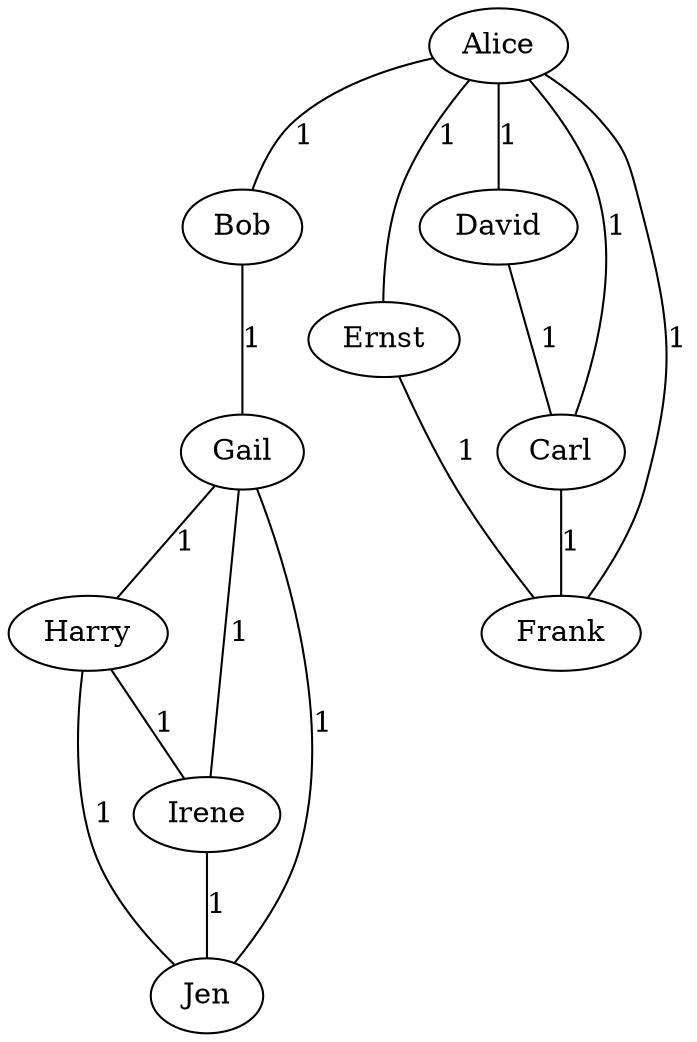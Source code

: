 graph G {
   "Alice";
   "Bob";
   "Gail";
   "Irene";
   "Carl";
   "Harry";
   "Jen";
   "David";
   "Ernst";
   "Frank";
   "Alice" -- "Bob" [ label = "1" ];
   "Bob" -- "Gail" [ label = "1" ];
   "Irene" -- "Gail" [ label = "1" ];
   "Carl" -- "Alice" [ label = "1" ];
   "Gail" -- "Harry" [ label = "1" ];
   "Irene" -- "Jen" [ label = "1" ];
   "Alice" -- "David" [ label = "1" ];
   "Harry" -- "Jen" [ label = "1" ];
   "Ernst" -- "Frank" [ label = "1" ];
   "Alice" -- "Ernst" [ label = "1" ];
   "Jen" -- "Gail" [ label = "1" ];
   "David" -- "Carl" [ label = "1" ];
   "Alice" -- "Frank" [ label = "1" ];
   "Harry" -- "Irene" [ label = "1" ];
   "Carl" -- "Frank" [ label = "1" ];
}